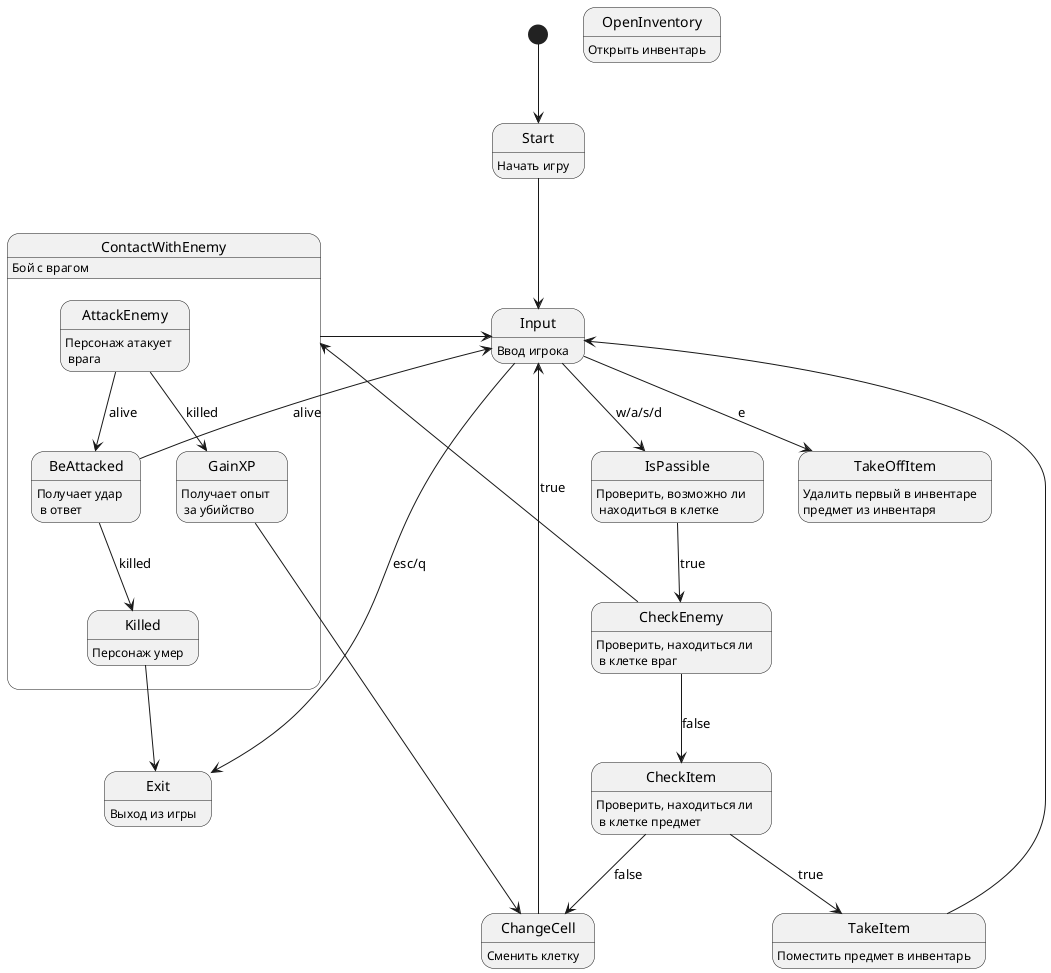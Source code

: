 @startuml
skinparam monochrome true

[*] --> Start
Start --> Input
Input --> Exit : esc/q
Input --> IsPassible: w/a/s/d
Input --> TakeOffItem: e

IsPassible --> CheckEnemy: true
CheckEnemy --> CheckItem: false
CheckEnemy --> ContactWithEnemy: true
ContactWithEnemy -> Input
CheckItem --> TakeItem : true
CheckItem --> ChangeCell : false
ChangeCell --> Input
TakeItem --> Input

state ContactWithEnemy {
	AttackEnemy --> GainXP: killed
	AttackEnemy --> BeAttacked: alive
	GainXP --> ChangeCell
	BeAttacked --> Killed: killed
	BeAttacked --> Input: alive
    Killed --> Exit

	AttackEnemy: Персонаж атакует \n врага
	GainXP: Получает опыт \n за убийство
	BeAttacked: Получает удар \n в ответ
    Killed: Персонаж умер
}

Start: Начать игру
Input: Ввод игрока
Exit: Выход из игры
IsPassible: Проверить, возможно ли \n находиться в клетке
CheckEnemy: Проверить, находиться ли \n в клетке враг
CheckItem: Проверить, находиться ли \n в клетке предмет
ContactWithEnemy: Бой с врагом
ChangeCell: Сменить клетку
TakeItem: Поместить предмет в инвентарь
TakeOffItem: Удалить первый в инвентаре\nпредмет из инвентаря
OpenInventory: Открыть инвентарь

@enduml
